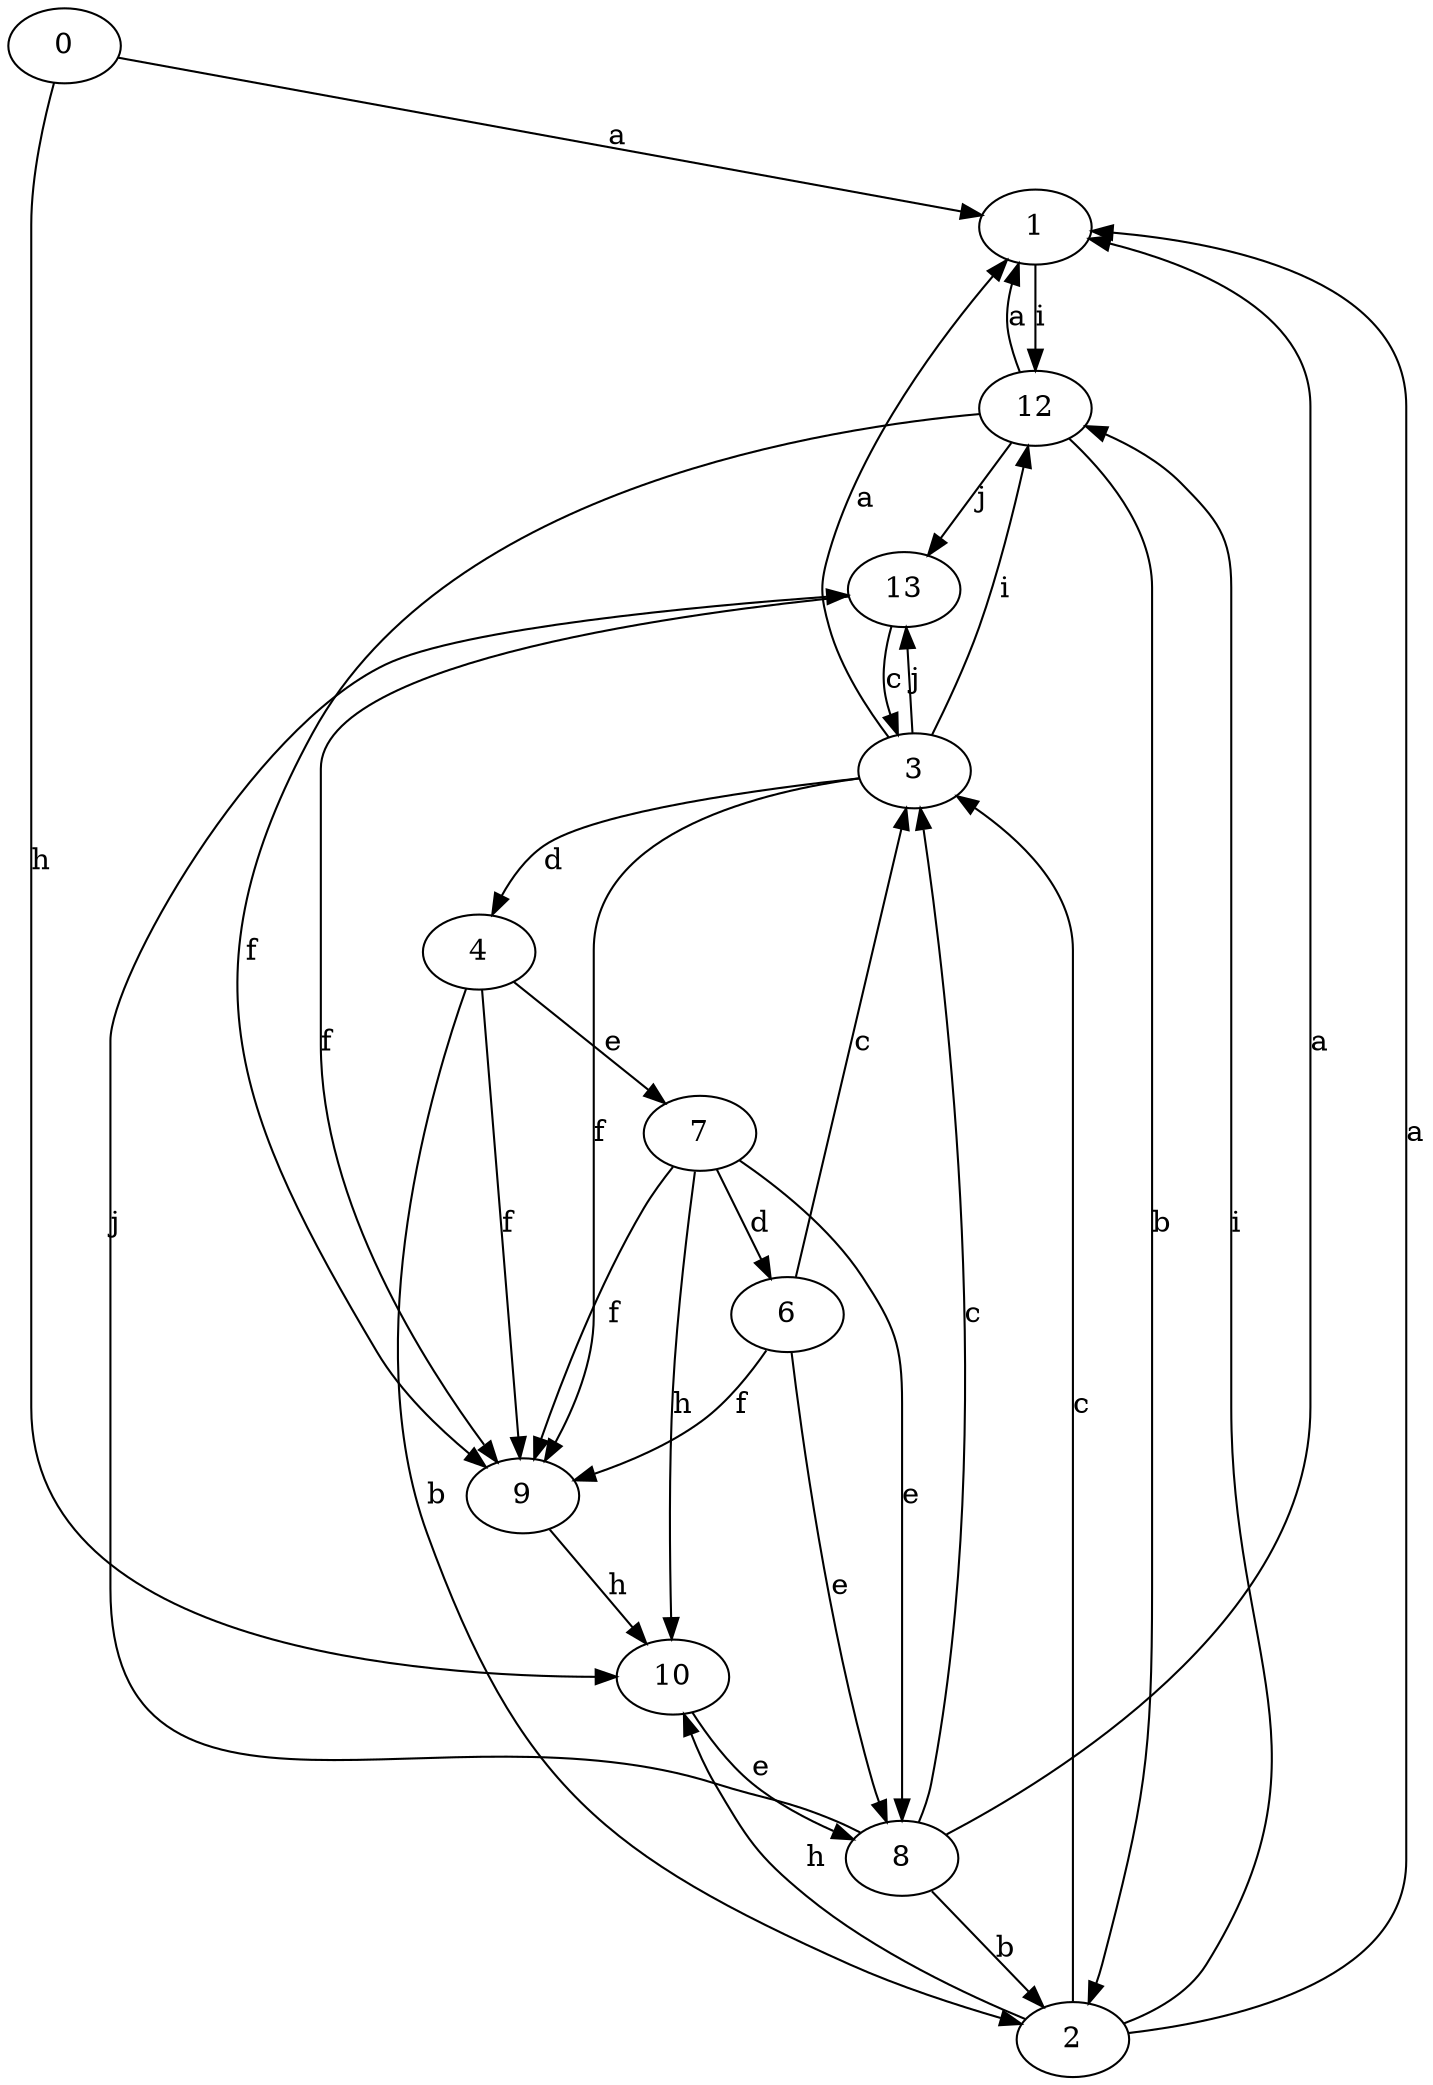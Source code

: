 strict digraph  {
1;
2;
3;
4;
6;
7;
0;
8;
9;
10;
12;
13;
1 -> 12  [label=i];
2 -> 1  [label=a];
2 -> 3  [label=c];
2 -> 10  [label=h];
2 -> 12  [label=i];
3 -> 1  [label=a];
3 -> 4  [label=d];
3 -> 9  [label=f];
3 -> 12  [label=i];
3 -> 13  [label=j];
4 -> 2  [label=b];
4 -> 7  [label=e];
4 -> 9  [label=f];
6 -> 3  [label=c];
6 -> 8  [label=e];
6 -> 9  [label=f];
7 -> 6  [label=d];
7 -> 8  [label=e];
7 -> 9  [label=f];
7 -> 10  [label=h];
0 -> 1  [label=a];
0 -> 10  [label=h];
8 -> 1  [label=a];
8 -> 2  [label=b];
8 -> 3  [label=c];
8 -> 13  [label=j];
9 -> 10  [label=h];
10 -> 8  [label=e];
12 -> 1  [label=a];
12 -> 2  [label=b];
12 -> 9  [label=f];
12 -> 13  [label=j];
13 -> 3  [label=c];
13 -> 9  [label=f];
}
